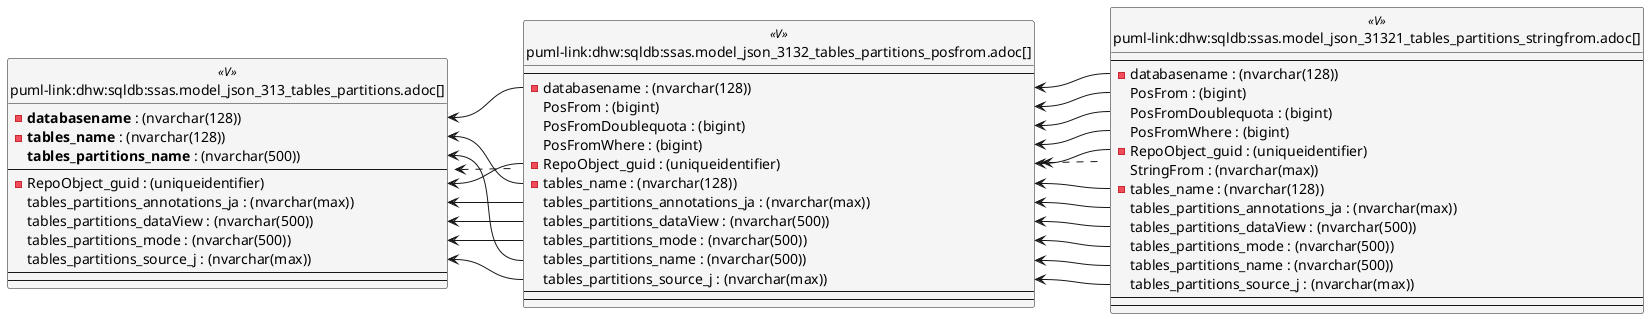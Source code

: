 @startuml
left to right direction
'top to bottom direction
hide circle
'avoide "." issues:
set namespaceSeparator none


skinparam class {
  BackgroundColor White
  BackgroundColor<<FN>> Yellow
  BackgroundColor<<FS>> Yellow
  BackgroundColor<<FT>> LightGray
  BackgroundColor<<IF>> Yellow
  BackgroundColor<<IS>> Yellow
  BackgroundColor<<P>> Aqua
  BackgroundColor<<PC>> Aqua
  BackgroundColor<<SN>> Yellow
  BackgroundColor<<SO>> SlateBlue
  BackgroundColor<<TF>> LightGray
  BackgroundColor<<TR>> Tomato
  BackgroundColor<<U>> White
  BackgroundColor<<V>> WhiteSmoke
  BackgroundColor<<X>> Aqua
  BackgroundColor<<external>> AliceBlue
}


entity "puml-link:dhw:sqldb:ssas.model_json_313_tables_partitions.adoc[]" as ssas.model_json_313_tables_partitions << V >> {
  - **databasename** : (nvarchar(128))
  - **tables_name** : (nvarchar(128))
  **tables_partitions_name** : (nvarchar(500))
  --
  - RepoObject_guid : (uniqueidentifier)
  tables_partitions_annotations_ja : (nvarchar(max))
  tables_partitions_dataView : (nvarchar(500))
  tables_partitions_mode : (nvarchar(500))
  tables_partitions_source_j : (nvarchar(max))
  --
  --
}

entity "puml-link:dhw:sqldb:ssas.model_json_3132_tables_partitions_posfrom.adoc[]" as ssas.model_json_3132_tables_partitions_PosFrom << V >> {
  --
  - databasename : (nvarchar(128))
  PosFrom : (bigint)
  PosFromDoublequota : (bigint)
  PosFromWhere : (bigint)
  - RepoObject_guid : (uniqueidentifier)
  - tables_name : (nvarchar(128))
  tables_partitions_annotations_ja : (nvarchar(max))
  tables_partitions_dataView : (nvarchar(500))
  tables_partitions_mode : (nvarchar(500))
  tables_partitions_name : (nvarchar(500))
  tables_partitions_source_j : (nvarchar(max))
  --
  --
}

entity "puml-link:dhw:sqldb:ssas.model_json_31321_tables_partitions_stringfrom.adoc[]" as ssas.model_json_31321_tables_partitions_StringFrom << V >> {
  --
  - databasename : (nvarchar(128))
  PosFrom : (bigint)
  PosFromDoublequota : (bigint)
  PosFromWhere : (bigint)
  - RepoObject_guid : (uniqueidentifier)
  StringFrom : (nvarchar(max))
  - tables_name : (nvarchar(128))
  tables_partitions_annotations_ja : (nvarchar(max))
  tables_partitions_dataView : (nvarchar(500))
  tables_partitions_mode : (nvarchar(500))
  tables_partitions_name : (nvarchar(500))
  tables_partitions_source_j : (nvarchar(max))
  --
  --
}

ssas.model_json_313_tables_partitions <.. ssas.model_json_3132_tables_partitions_PosFrom
ssas.model_json_3132_tables_partitions_PosFrom <.. ssas.model_json_31321_tables_partitions_StringFrom
"ssas.model_json_313_tables_partitions::databasename" <-- "ssas.model_json_3132_tables_partitions_PosFrom::databasename"
"ssas.model_json_313_tables_partitions::RepoObject_guid" <-- "ssas.model_json_3132_tables_partitions_PosFrom::RepoObject_guid"
"ssas.model_json_313_tables_partitions::tables_name" <-- "ssas.model_json_3132_tables_partitions_PosFrom::tables_name"
"ssas.model_json_313_tables_partitions::tables_partitions_annotations_ja" <-- "ssas.model_json_3132_tables_partitions_PosFrom::tables_partitions_annotations_ja"
"ssas.model_json_313_tables_partitions::tables_partitions_dataView" <-- "ssas.model_json_3132_tables_partitions_PosFrom::tables_partitions_dataView"
"ssas.model_json_313_tables_partitions::tables_partitions_mode" <-- "ssas.model_json_3132_tables_partitions_PosFrom::tables_partitions_mode"
"ssas.model_json_313_tables_partitions::tables_partitions_name" <-- "ssas.model_json_3132_tables_partitions_PosFrom::tables_partitions_name"
"ssas.model_json_313_tables_partitions::tables_partitions_source_j" <-- "ssas.model_json_3132_tables_partitions_PosFrom::tables_partitions_source_j"
"ssas.model_json_3132_tables_partitions_PosFrom::databasename" <-- "ssas.model_json_31321_tables_partitions_StringFrom::databasename"
"ssas.model_json_3132_tables_partitions_PosFrom::PosFrom" <-- "ssas.model_json_31321_tables_partitions_StringFrom::PosFrom"
"ssas.model_json_3132_tables_partitions_PosFrom::PosFromDoublequota" <-- "ssas.model_json_31321_tables_partitions_StringFrom::PosFromDoublequota"
"ssas.model_json_3132_tables_partitions_PosFrom::PosFromWhere" <-- "ssas.model_json_31321_tables_partitions_StringFrom::PosFromWhere"
"ssas.model_json_3132_tables_partitions_PosFrom::RepoObject_guid" <-- "ssas.model_json_31321_tables_partitions_StringFrom::RepoObject_guid"
"ssas.model_json_3132_tables_partitions_PosFrom::tables_name" <-- "ssas.model_json_31321_tables_partitions_StringFrom::tables_name"
"ssas.model_json_3132_tables_partitions_PosFrom::tables_partitions_annotations_ja" <-- "ssas.model_json_31321_tables_partitions_StringFrom::tables_partitions_annotations_ja"
"ssas.model_json_3132_tables_partitions_PosFrom::tables_partitions_dataView" <-- "ssas.model_json_31321_tables_partitions_StringFrom::tables_partitions_dataView"
"ssas.model_json_3132_tables_partitions_PosFrom::tables_partitions_mode" <-- "ssas.model_json_31321_tables_partitions_StringFrom::tables_partitions_mode"
"ssas.model_json_3132_tables_partitions_PosFrom::tables_partitions_name" <-- "ssas.model_json_31321_tables_partitions_StringFrom::tables_partitions_name"
"ssas.model_json_3132_tables_partitions_PosFrom::tables_partitions_source_j" <-- "ssas.model_json_31321_tables_partitions_StringFrom::tables_partitions_source_j"
@enduml

